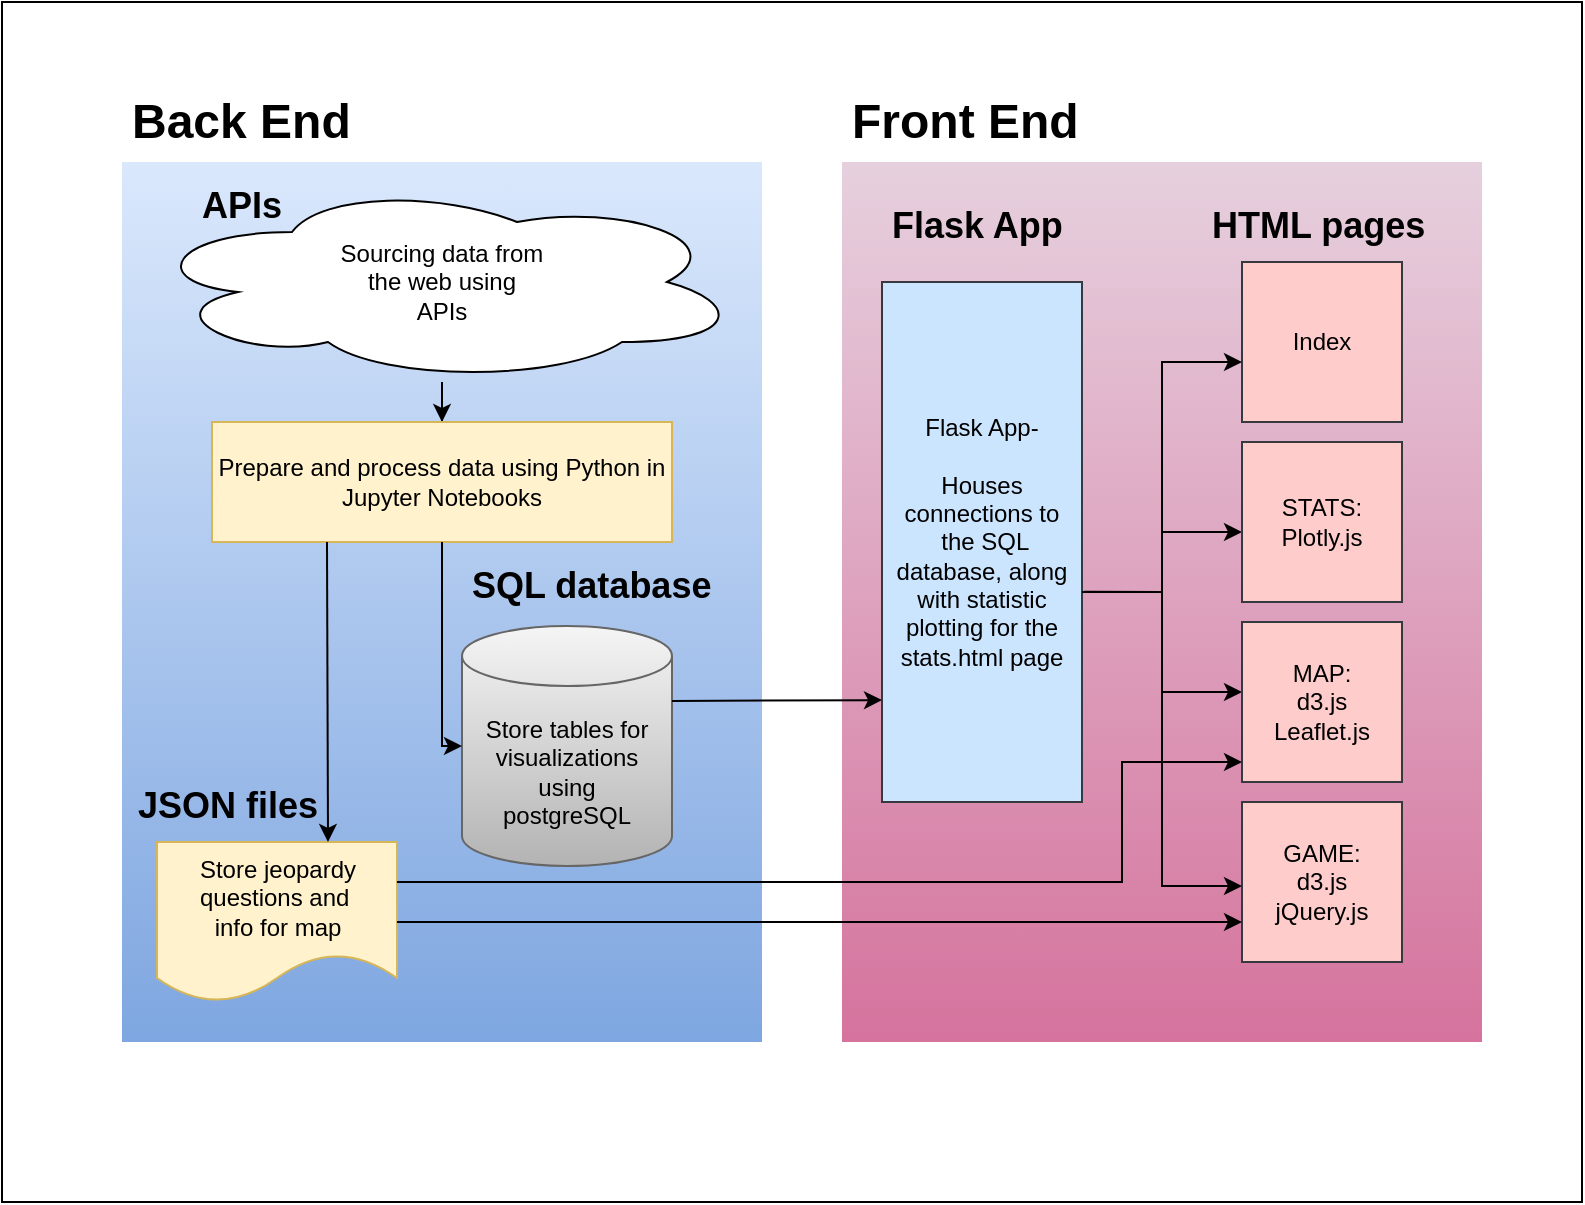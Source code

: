 <mxfile version="20.8.5" type="device"><diagram id="C5RBs43oDa-KdzZeNtuy" name="Page-1"><mxGraphModel dx="1434" dy="788" grid="1" gridSize="10" guides="1" tooltips="1" connect="1" arrows="1" fold="1" page="1" pageScale="1" pageWidth="827" pageHeight="1169" math="0" shadow="0"><root><mxCell id="WIyWlLk6GJQsqaUBKTNV-0"/><mxCell id="WIyWlLk6GJQsqaUBKTNV-1" parent="WIyWlLk6GJQsqaUBKTNV-0"/><mxCell id="N4DiVA08TOhxQQTlEI4K-1" value="" style="rounded=0;whiteSpace=wrap;html=1;" vertex="1" parent="WIyWlLk6GJQsqaUBKTNV-1"><mxGeometry x="20" width="790" height="600" as="geometry"/></mxCell><mxCell id="GikrUDcp31gg0arMym4h-6" value="" style="rounded=0;whiteSpace=wrap;html=1;strokeColor=none;fillColor=#dae8fc;gradientColor=#7ea6e0;" parent="WIyWlLk6GJQsqaUBKTNV-1" vertex="1"><mxGeometry x="80" y="80" width="320" height="440" as="geometry"/></mxCell><mxCell id="GikrUDcp31gg0arMym4h-7" value="" style="rounded=0;whiteSpace=wrap;html=1;strokeColor=none;fillColor=#e6d0de;gradientColor=#d5739d;" parent="WIyWlLk6GJQsqaUBKTNV-1" vertex="1"><mxGeometry x="440" y="80" width="320" height="440" as="geometry"/></mxCell><mxCell id="GikrUDcp31gg0arMym4h-8" value="&lt;h1&gt;Back End&lt;/h1&gt;" style="text;html=1;strokeColor=none;fillColor=none;spacing=5;spacingTop=-20;whiteSpace=wrap;overflow=hidden;rounded=0;" parent="WIyWlLk6GJQsqaUBKTNV-1" vertex="1"><mxGeometry x="80" y="40" width="130" height="50" as="geometry"/></mxCell><mxCell id="GikrUDcp31gg0arMym4h-10" value="&lt;h1&gt;Front End&lt;/h1&gt;" style="text;html=1;strokeColor=none;fillColor=none;spacing=5;spacingTop=-20;whiteSpace=wrap;overflow=hidden;rounded=0;" parent="WIyWlLk6GJQsqaUBKTNV-1" vertex="1"><mxGeometry x="440" y="40" width="130" height="50" as="geometry"/></mxCell><mxCell id="GikrUDcp31gg0arMym4h-22" value="" style="edgeStyle=orthogonalEdgeStyle;rounded=0;orthogonalLoop=1;jettySize=auto;html=1;" parent="WIyWlLk6GJQsqaUBKTNV-1" source="GikrUDcp31gg0arMym4h-14" target="GikrUDcp31gg0arMym4h-12" edge="1"><mxGeometry relative="1" as="geometry"/></mxCell><mxCell id="GikrUDcp31gg0arMym4h-12" value="Prepare and process data using Python in Jupyter Notebooks" style="rounded=0;whiteSpace=wrap;html=1;strokeColor=#d6b656;fillColor=#fff2cc;" parent="WIyWlLk6GJQsqaUBKTNV-1" vertex="1"><mxGeometry x="125" y="210" width="230" height="60" as="geometry"/></mxCell><mxCell id="GikrUDcp31gg0arMym4h-13" value="Store tables for visualizations using &lt;br&gt;postgreSQL" style="shape=cylinder3;whiteSpace=wrap;html=1;boundedLbl=1;backgroundOutline=1;size=15;strokeColor=#666666;fillColor=#f5f5f5;gradientColor=#b3b3b3;" parent="WIyWlLk6GJQsqaUBKTNV-1" vertex="1"><mxGeometry x="250" y="312" width="105" height="120" as="geometry"/></mxCell><mxCell id="GikrUDcp31gg0arMym4h-14" value="Sourcing data from&lt;br&gt;the web using&lt;br&gt;APIs" style="ellipse;shape=cloud;whiteSpace=wrap;html=1;" parent="WIyWlLk6GJQsqaUBKTNV-1" vertex="1"><mxGeometry x="90" y="90" width="300" height="100" as="geometry"/></mxCell><mxCell id="GikrUDcp31gg0arMym4h-23" value="Flask App-&lt;br&gt;&lt;br&gt;Houses connections to&lt;br&gt;&amp;nbsp;the SQL database, along with statistic plotting for the stats.html page" style="rounded=0;whiteSpace=wrap;html=1;strokeColor=#36393d;fillColor=#cce5ff;" parent="WIyWlLk6GJQsqaUBKTNV-1" vertex="1"><mxGeometry x="460" y="140" width="100" height="260" as="geometry"/></mxCell><mxCell id="GikrUDcp31gg0arMym4h-24" value="Index" style="whiteSpace=wrap;html=1;aspect=fixed;strokeColor=#36393d;fillColor=#ffcccc;" parent="WIyWlLk6GJQsqaUBKTNV-1" vertex="1"><mxGeometry x="640" y="130" width="80" height="80" as="geometry"/></mxCell><mxCell id="GikrUDcp31gg0arMym4h-25" value="GAME:&lt;br&gt;d3.js&lt;br&gt;jQuery.js" style="whiteSpace=wrap;html=1;aspect=fixed;strokeColor=#36393d;fillColor=#ffcccc;" parent="WIyWlLk6GJQsqaUBKTNV-1" vertex="1"><mxGeometry x="640" y="400" width="80" height="80" as="geometry"/></mxCell><mxCell id="GikrUDcp31gg0arMym4h-36" value="" style="edgeStyle=orthogonalEdgeStyle;rounded=0;orthogonalLoop=1;jettySize=auto;html=1;" parent="WIyWlLk6GJQsqaUBKTNV-1" edge="1"><mxGeometry relative="1" as="geometry"><mxPoint x="560" y="295" as="sourcePoint"/><mxPoint x="640" y="265" as="targetPoint"/><Array as="points"><mxPoint x="600" y="295"/><mxPoint x="600" y="265"/></Array></mxGeometry></mxCell><mxCell id="GikrUDcp31gg0arMym4h-26" value="STATS:&lt;br&gt;Plotly.js" style="whiteSpace=wrap;html=1;aspect=fixed;strokeColor=#36393d;fillColor=#ffcccc;" parent="WIyWlLk6GJQsqaUBKTNV-1" vertex="1"><mxGeometry x="640" y="220" width="80" height="80" as="geometry"/></mxCell><mxCell id="GikrUDcp31gg0arMym4h-35" value="" style="edgeStyle=orthogonalEdgeStyle;rounded=0;orthogonalLoop=1;jettySize=auto;html=1;" parent="WIyWlLk6GJQsqaUBKTNV-1" source="GikrUDcp31gg0arMym4h-23" target="GikrUDcp31gg0arMym4h-33" edge="1"><mxGeometry relative="1" as="geometry"><Array as="points"><mxPoint x="600" y="295"/><mxPoint x="600" y="345"/></Array></mxGeometry></mxCell><mxCell id="GikrUDcp31gg0arMym4h-33" value="MAP:&lt;br&gt;d3.js&lt;br&gt;Leaflet.js" style="whiteSpace=wrap;html=1;aspect=fixed;strokeColor=#36393d;fillColor=#ffcccc;" parent="WIyWlLk6GJQsqaUBKTNV-1" vertex="1"><mxGeometry x="640" y="310" width="80" height="80" as="geometry"/></mxCell><mxCell id="GikrUDcp31gg0arMym4h-40" value="&lt;h1&gt;&lt;font style=&quot;font-size: 18px;&quot;&gt;HTML pages&lt;/font&gt;&lt;/h1&gt;" style="text;html=1;strokeColor=none;fillColor=none;spacing=5;spacingTop=-20;whiteSpace=wrap;overflow=hidden;rounded=0;" parent="WIyWlLk6GJQsqaUBKTNV-1" vertex="1"><mxGeometry x="620" y="90" width="130" height="40" as="geometry"/></mxCell><mxCell id="GikrUDcp31gg0arMym4h-41" value="&lt;h1&gt;&lt;font style=&quot;font-size: 18px;&quot;&gt;SQL database&lt;/font&gt;&lt;/h1&gt;" style="text;html=1;strokeColor=none;fillColor=none;spacing=5;spacingTop=-20;whiteSpace=wrap;overflow=hidden;rounded=0;" parent="WIyWlLk6GJQsqaUBKTNV-1" vertex="1"><mxGeometry x="250" y="270" width="130" height="40" as="geometry"/></mxCell><mxCell id="GikrUDcp31gg0arMym4h-42" value="&lt;h1&gt;&lt;font style=&quot;font-size: 18px;&quot;&gt;Flask App&lt;/font&gt;&lt;/h1&gt;" style="text;html=1;strokeColor=none;fillColor=none;spacing=5;spacingTop=-20;whiteSpace=wrap;overflow=hidden;rounded=0;" parent="WIyWlLk6GJQsqaUBKTNV-1" vertex="1"><mxGeometry x="460" y="90" width="110" height="40" as="geometry"/></mxCell><mxCell id="GikrUDcp31gg0arMym4h-43" value="&lt;h1&gt;&lt;font style=&quot;font-size: 18px;&quot;&gt;APIs&lt;/font&gt;&lt;/h1&gt;" style="text;html=1;strokeColor=none;fillColor=none;spacing=5;spacingTop=-20;whiteSpace=wrap;overflow=hidden;rounded=0;" parent="WIyWlLk6GJQsqaUBKTNV-1" vertex="1"><mxGeometry x="115" y="80" width="60" height="40" as="geometry"/></mxCell><mxCell id="GikrUDcp31gg0arMym4h-17" value="Store jeopardy questions and&amp;nbsp;&lt;br&gt;info for map" style="shape=document;whiteSpace=wrap;html=1;boundedLbl=1;strokeColor=#d6b656;fillColor=#fff2cc;" parent="WIyWlLk6GJQsqaUBKTNV-1" vertex="1"><mxGeometry x="97.5" y="420" width="120" height="80" as="geometry"/></mxCell><mxCell id="DQPzGTxGh-DanmkPJBzu-3" value="" style="endArrow=classic;html=1;rounded=0;entryX=1.01;entryY=0.588;entryDx=0;entryDy=0;entryPerimeter=0;" parent="WIyWlLk6GJQsqaUBKTNV-1" edge="1"><mxGeometry width="50" height="50" relative="1" as="geometry"><mxPoint x="561" y="294.88" as="sourcePoint"/><mxPoint x="640" y="442" as="targetPoint"/><Array as="points"><mxPoint x="600" y="295"/><mxPoint x="600" y="352"/><mxPoint x="600" y="442"/></Array></mxGeometry></mxCell><mxCell id="DQPzGTxGh-DanmkPJBzu-4" value="" style="endArrow=classic;html=1;rounded=0;entryX=1;entryY=0.596;entryDx=0;entryDy=0;entryPerimeter=0;exitX=1;exitY=0.596;exitDx=0;exitDy=0;exitPerimeter=0;" parent="WIyWlLk6GJQsqaUBKTNV-1" source="GikrUDcp31gg0arMym4h-23" edge="1"><mxGeometry width="50" height="50" relative="1" as="geometry"><mxPoint x="690" y="130" as="sourcePoint"/><mxPoint x="640" y="180" as="targetPoint"/><Array as="points"><mxPoint x="600" y="295"/><mxPoint x="600" y="180"/></Array></mxGeometry></mxCell><mxCell id="DQPzGTxGh-DanmkPJBzu-8" value="&lt;h1&gt;&lt;font style=&quot;font-size: 18px;&quot;&gt;JSON files&lt;/font&gt;&lt;/h1&gt;" style="text;html=1;strokeColor=none;fillColor=none;spacing=5;spacingTop=-20;whiteSpace=wrap;overflow=hidden;rounded=0;" parent="WIyWlLk6GJQsqaUBKTNV-1" vertex="1"><mxGeometry x="83" y="380" width="130" height="40" as="geometry"/></mxCell><mxCell id="DQPzGTxGh-DanmkPJBzu-9" value="" style="endArrow=classic;html=1;rounded=0;entryX=0;entryY=0.804;entryDx=0;entryDy=0;exitX=1;exitY=0;exitDx=0;exitDy=37.5;exitPerimeter=0;entryPerimeter=0;" parent="WIyWlLk6GJQsqaUBKTNV-1" source="GikrUDcp31gg0arMym4h-13" target="GikrUDcp31gg0arMym4h-23" edge="1"><mxGeometry width="50" height="50" relative="1" as="geometry"><mxPoint x="390" y="430" as="sourcePoint"/><mxPoint x="440" y="380" as="targetPoint"/></mxGeometry></mxCell><mxCell id="DQPzGTxGh-DanmkPJBzu-11" value="" style="endArrow=classic;html=1;rounded=0;entryX=0;entryY=0.75;entryDx=0;entryDy=0;exitX=1;exitY=0.5;exitDx=0;exitDy=0;" parent="WIyWlLk6GJQsqaUBKTNV-1" source="GikrUDcp31gg0arMym4h-17" target="GikrUDcp31gg0arMym4h-25" edge="1"><mxGeometry width="50" height="50" relative="1" as="geometry"><mxPoint x="215" y="450" as="sourcePoint"/><mxPoint x="265" y="400" as="targetPoint"/></mxGeometry></mxCell><mxCell id="DQPzGTxGh-DanmkPJBzu-13" value="" style="endArrow=classic;html=1;rounded=0;" parent="WIyWlLk6GJQsqaUBKTNV-1" target="GikrUDcp31gg0arMym4h-13" edge="1"><mxGeometry width="50" height="50" relative="1" as="geometry"><mxPoint x="240" y="270" as="sourcePoint"/><mxPoint x="290" y="220" as="targetPoint"/><Array as="points"><mxPoint x="240" y="372"/></Array></mxGeometry></mxCell><mxCell id="DQPzGTxGh-DanmkPJBzu-14" value="" style="endArrow=classic;html=1;rounded=0;exitX=1;exitY=0.25;exitDx=0;exitDy=0;" parent="WIyWlLk6GJQsqaUBKTNV-1" source="GikrUDcp31gg0arMym4h-17" edge="1"><mxGeometry width="50" height="50" relative="1" as="geometry"><mxPoint x="390" y="360" as="sourcePoint"/><mxPoint x="640" y="380" as="targetPoint"/><Array as="points"><mxPoint x="580" y="440"/><mxPoint x="580" y="380"/></Array></mxGeometry></mxCell><mxCell id="DQPzGTxGh-DanmkPJBzu-16" value="" style="endArrow=classic;html=1;rounded=0;exitX=0.25;exitY=1;exitDx=0;exitDy=0;" parent="WIyWlLk6GJQsqaUBKTNV-1" source="GikrUDcp31gg0arMym4h-12" edge="1"><mxGeometry width="50" height="50" relative="1" as="geometry"><mxPoint x="390" y="360" as="sourcePoint"/><mxPoint x="183" y="420" as="targetPoint"/></mxGeometry></mxCell></root></mxGraphModel></diagram></mxfile>
